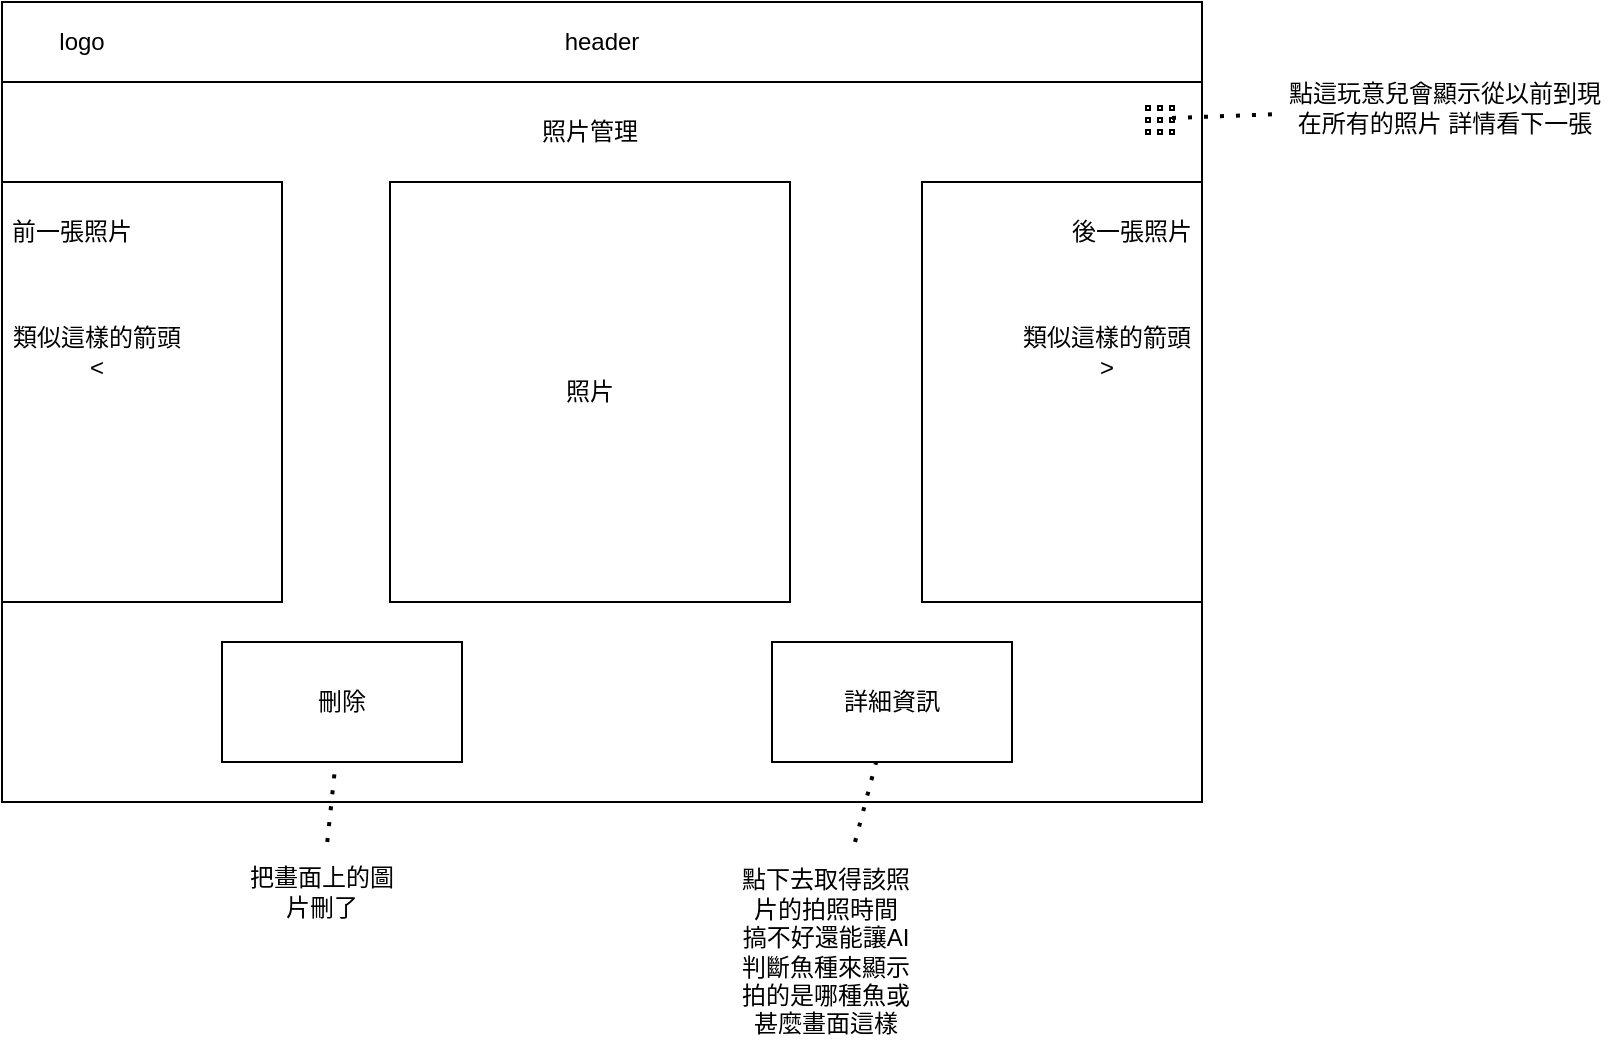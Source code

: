 <mxfile version="26.1.0">
  <diagram name="第 1 页" id="S48z65-p2v-yo--SLJHh">
    <mxGraphModel dx="988" dy="527" grid="1" gridSize="10" guides="1" tooltips="1" connect="1" arrows="1" fold="1" page="1" pageScale="1" pageWidth="827" pageHeight="1169" math="0" shadow="0">
      <root>
        <mxCell id="0" />
        <mxCell id="1" parent="0" />
        <mxCell id="Ows1im8iI4y5U8BShn7W-1" value="" style="rounded=0;whiteSpace=wrap;html=1;" vertex="1" parent="1">
          <mxGeometry x="120" y="40" width="600" height="400" as="geometry" />
        </mxCell>
        <mxCell id="Ows1im8iI4y5U8BShn7W-2" value="header" style="rounded=0;whiteSpace=wrap;html=1;" vertex="1" parent="1">
          <mxGeometry x="120" y="40" width="600" height="40" as="geometry" />
        </mxCell>
        <mxCell id="Ows1im8iI4y5U8BShn7W-3" value="logo" style="text;html=1;align=center;verticalAlign=middle;whiteSpace=wrap;rounded=0;" vertex="1" parent="1">
          <mxGeometry x="130" y="45" width="60" height="30" as="geometry" />
        </mxCell>
        <mxCell id="Ows1im8iI4y5U8BShn7W-4" value="照片" style="rounded=0;whiteSpace=wrap;html=1;" vertex="1" parent="1">
          <mxGeometry x="314" y="130" width="200" height="210" as="geometry" />
        </mxCell>
        <mxCell id="Ows1im8iI4y5U8BShn7W-9" value="" style="rounded=0;whiteSpace=wrap;html=1;" vertex="1" parent="1">
          <mxGeometry x="120" y="130" width="140" height="210" as="geometry" />
        </mxCell>
        <mxCell id="Ows1im8iI4y5U8BShn7W-10" value="前一張照片" style="text;html=1;align=center;verticalAlign=middle;whiteSpace=wrap;rounded=0;" vertex="1" parent="1">
          <mxGeometry x="120" y="140" width="70" height="30" as="geometry" />
        </mxCell>
        <mxCell id="Ows1im8iI4y5U8BShn7W-11" value="" style="rounded=0;whiteSpace=wrap;html=1;" vertex="1" parent="1">
          <mxGeometry x="580" y="130" width="140" height="210" as="geometry" />
        </mxCell>
        <mxCell id="Ows1im8iI4y5U8BShn7W-12" value="後一張照片" style="text;html=1;align=center;verticalAlign=middle;whiteSpace=wrap;rounded=0;" vertex="1" parent="1">
          <mxGeometry x="650" y="140" width="70" height="30" as="geometry" />
        </mxCell>
        <mxCell id="Ows1im8iI4y5U8BShn7W-13" value="類似這樣的箭頭&lt;div&gt;&amp;gt;&lt;/div&gt;" style="text;html=1;align=center;verticalAlign=middle;whiteSpace=wrap;rounded=0;" vertex="1" parent="1">
          <mxGeometry x="625" y="200" width="95" height="30" as="geometry" />
        </mxCell>
        <mxCell id="Ows1im8iI4y5U8BShn7W-14" value="類似這樣的箭頭&lt;div&gt;&amp;lt;&lt;/div&gt;" style="text;html=1;align=center;verticalAlign=middle;whiteSpace=wrap;rounded=0;" vertex="1" parent="1">
          <mxGeometry x="120" y="200" width="95" height="30" as="geometry" />
        </mxCell>
        <mxCell id="Ows1im8iI4y5U8BShn7W-16" value="刪除" style="rounded=0;whiteSpace=wrap;html=1;" vertex="1" parent="1">
          <mxGeometry x="230" y="360" width="120" height="60" as="geometry" />
        </mxCell>
        <mxCell id="Ows1im8iI4y5U8BShn7W-19" value="" style="rounded=0;whiteSpace=wrap;html=1;" vertex="1" parent="1">
          <mxGeometry x="698" y="92" width="2" height="2" as="geometry" />
        </mxCell>
        <mxCell id="Ows1im8iI4y5U8BShn7W-20" value="" style="rounded=0;whiteSpace=wrap;html=1;" vertex="1" parent="1">
          <mxGeometry x="704" y="92" width="2" height="2" as="geometry" />
        </mxCell>
        <mxCell id="Ows1im8iI4y5U8BShn7W-21" value="" style="rounded=0;whiteSpace=wrap;html=1;" vertex="1" parent="1">
          <mxGeometry x="698" y="98" width="2" height="2" as="geometry" />
        </mxCell>
        <mxCell id="Ows1im8iI4y5U8BShn7W-22" value="" style="rounded=0;whiteSpace=wrap;html=1;" vertex="1" parent="1">
          <mxGeometry x="704" y="98" width="2" height="2" as="geometry" />
        </mxCell>
        <mxCell id="Ows1im8iI4y5U8BShn7W-23" value="" style="rounded=0;whiteSpace=wrap;html=1;" vertex="1" parent="1">
          <mxGeometry x="692" y="92" width="2" height="2" as="geometry" />
        </mxCell>
        <mxCell id="Ows1im8iI4y5U8BShn7W-24" value="" style="rounded=0;whiteSpace=wrap;html=1;" vertex="1" parent="1">
          <mxGeometry x="692" y="98" width="2" height="2" as="geometry" />
        </mxCell>
        <mxCell id="Ows1im8iI4y5U8BShn7W-25" value="" style="rounded=0;whiteSpace=wrap;html=1;" vertex="1" parent="1">
          <mxGeometry x="692" y="104" width="2" height="2" as="geometry" />
        </mxCell>
        <mxCell id="Ows1im8iI4y5U8BShn7W-26" value="" style="rounded=0;whiteSpace=wrap;html=1;" vertex="1" parent="1">
          <mxGeometry x="698" y="104" width="2" height="2" as="geometry" />
        </mxCell>
        <mxCell id="Ows1im8iI4y5U8BShn7W-27" value="" style="rounded=0;whiteSpace=wrap;html=1;" vertex="1" parent="1">
          <mxGeometry x="704" y="104" width="2" height="2" as="geometry" />
        </mxCell>
        <mxCell id="Ows1im8iI4y5U8BShn7W-32" value="點這玩意兒會顯示從以前到現在所有的照片 詳情看下一張" style="text;html=1;align=center;verticalAlign=middle;whiteSpace=wrap;rounded=0;" vertex="1" parent="1">
          <mxGeometry x="760" y="78" width="163" height="30" as="geometry" />
        </mxCell>
        <mxCell id="Ows1im8iI4y5U8BShn7W-33" value="" style="endArrow=none;dashed=1;html=1;dashPattern=1 3;strokeWidth=2;rounded=0;exitX=0.5;exitY=0;exitDx=0;exitDy=0;" edge="1" parent="1" source="Ows1im8iI4y5U8BShn7W-22" target="Ows1im8iI4y5U8BShn7W-32">
          <mxGeometry width="50" height="50" relative="1" as="geometry">
            <mxPoint x="580" y="190" as="sourcePoint" />
            <mxPoint x="630" y="140" as="targetPoint" />
          </mxGeometry>
        </mxCell>
        <mxCell id="Ows1im8iI4y5U8BShn7W-34" value="詳細資訊" style="rounded=0;whiteSpace=wrap;html=1;" vertex="1" parent="1">
          <mxGeometry x="505" y="360" width="120" height="60" as="geometry" />
        </mxCell>
        <mxCell id="Ows1im8iI4y5U8BShn7W-35" value="點下去取得該照片的拍照時間&lt;br&gt;搞不好還能讓AI判斷魚種來顯示拍的是哪種魚或甚麼畫面這樣" style="text;html=1;align=center;verticalAlign=middle;whiteSpace=wrap;rounded=0;" vertex="1" parent="1">
          <mxGeometry x="484" y="460" width="96" height="110" as="geometry" />
        </mxCell>
        <mxCell id="Ows1im8iI4y5U8BShn7W-36" value="" style="endArrow=none;dashed=1;html=1;dashPattern=1 3;strokeWidth=2;rounded=0;" edge="1" parent="1" source="Ows1im8iI4y5U8BShn7W-35" target="Ows1im8iI4y5U8BShn7W-34">
          <mxGeometry width="50" height="50" relative="1" as="geometry">
            <mxPoint x="440" y="410" as="sourcePoint" />
            <mxPoint x="490" y="360" as="targetPoint" />
          </mxGeometry>
        </mxCell>
        <mxCell id="Ows1im8iI4y5U8BShn7W-37" value="把畫面上的圖片刪了" style="text;html=1;align=center;verticalAlign=middle;whiteSpace=wrap;rounded=0;" vertex="1" parent="1">
          <mxGeometry x="240" y="460" width="80" height="50" as="geometry" />
        </mxCell>
        <mxCell id="Ows1im8iI4y5U8BShn7W-38" value="" style="endArrow=none;dashed=1;html=1;dashPattern=1 3;strokeWidth=2;rounded=0;" edge="1" parent="1" source="Ows1im8iI4y5U8BShn7W-37" target="Ows1im8iI4y5U8BShn7W-16">
          <mxGeometry width="50" height="50" relative="1" as="geometry">
            <mxPoint x="285" y="460" as="sourcePoint" />
            <mxPoint x="295" y="420" as="targetPoint" />
          </mxGeometry>
        </mxCell>
        <mxCell id="Ows1im8iI4y5U8BShn7W-39" value="照片管理" style="text;html=1;align=center;verticalAlign=middle;whiteSpace=wrap;rounded=0;" vertex="1" parent="1">
          <mxGeometry x="384" y="90" width="60" height="30" as="geometry" />
        </mxCell>
      </root>
    </mxGraphModel>
  </diagram>
</mxfile>
